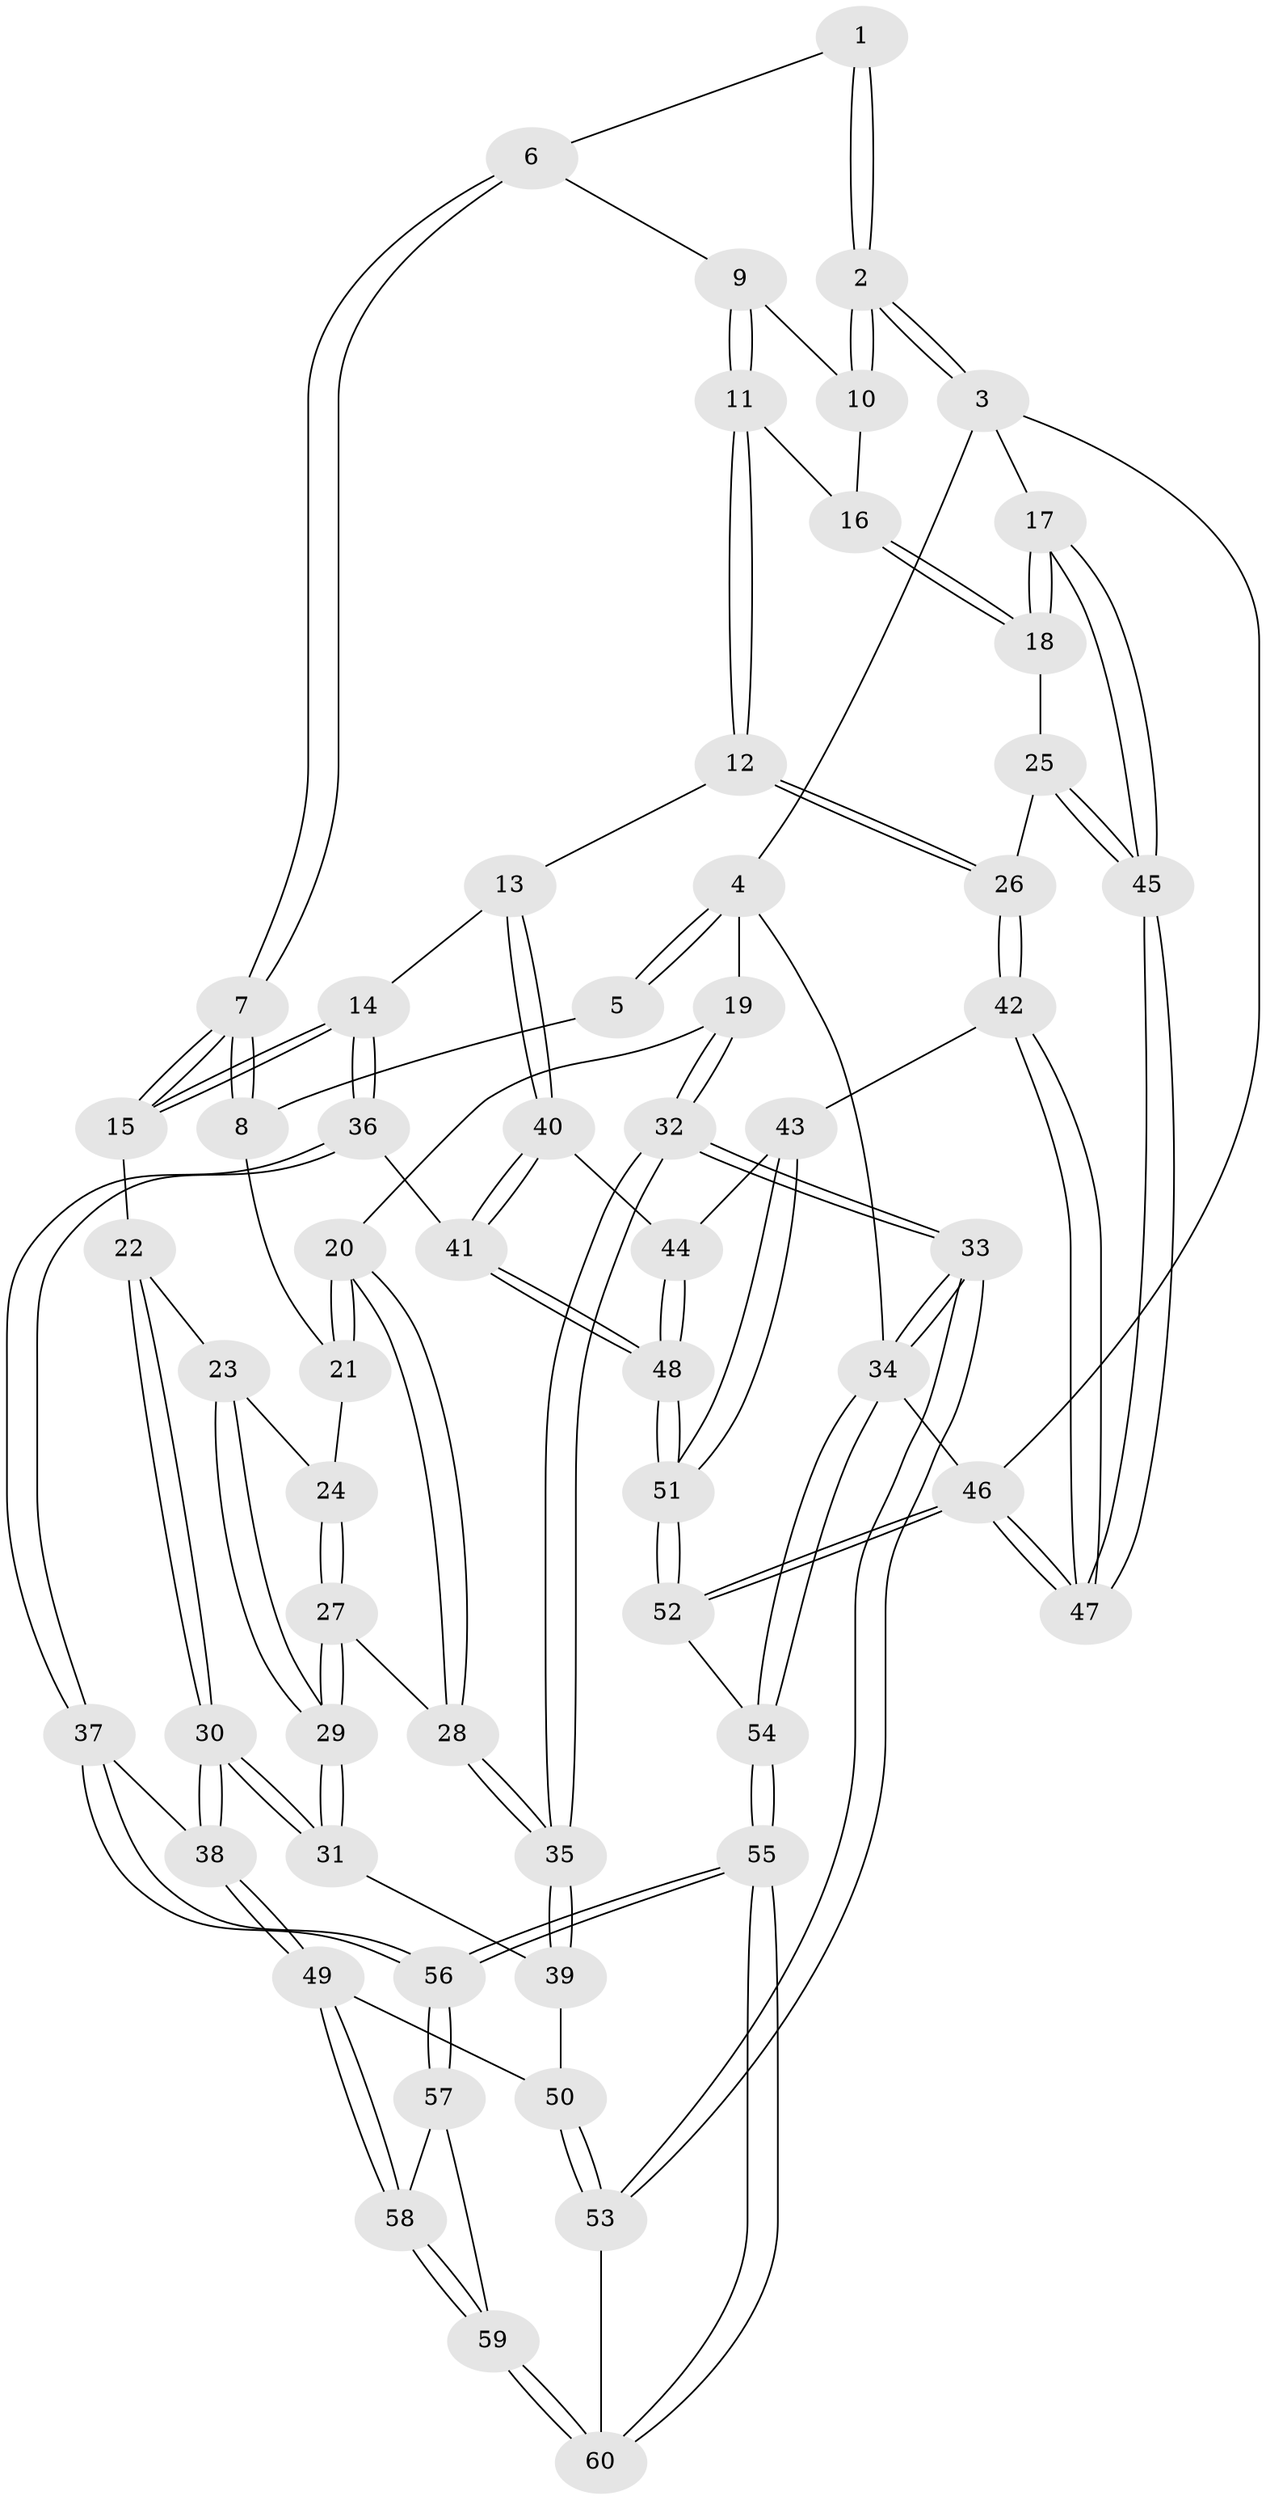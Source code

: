 // coarse degree distribution, {4: 0.3611111111111111, 6: 0.16666666666666666, 7: 0.027777777777777776, 2: 0.027777777777777776, 5: 0.3611111111111111, 3: 0.05555555555555555}
// Generated by graph-tools (version 1.1) at 2025/42/03/06/25 10:42:35]
// undirected, 60 vertices, 147 edges
graph export_dot {
graph [start="1"]
  node [color=gray90,style=filled];
  1 [pos="+0.5125098789648596+0"];
  2 [pos="+1+0"];
  3 [pos="+1+0"];
  4 [pos="+0+0"];
  5 [pos="+0.40276153702157047+0"];
  6 [pos="+0.5714990868994345+0.16821593238748617"];
  7 [pos="+0.4923152343576127+0.2511905981307522"];
  8 [pos="+0.3844003560050394+0.20749518453673718"];
  9 [pos="+0.7100757008165475+0.11293115601933092"];
  10 [pos="+1+0"];
  11 [pos="+0.7829459639195048+0.3528876341248513"];
  12 [pos="+0.7177696598646514+0.4363960967054506"];
  13 [pos="+0.6799665993957427+0.43170453818540394"];
  14 [pos="+0.537247245132135+0.36118877717338005"];
  15 [pos="+0.5285816691943539+0.35015954939205807"];
  16 [pos="+0.8886257528253443+0.27560329613498574"];
  17 [pos="+1+0.43665463977333213"];
  18 [pos="+0.9598207647132951+0.42374608656201584"];
  19 [pos="+0+0"];
  20 [pos="+0+0"];
  21 [pos="+0.21385155596727062+0.21268312824056687"];
  22 [pos="+0.3527464891027755+0.4623125026468759"];
  23 [pos="+0.2933569763529718+0.44607721675341844"];
  24 [pos="+0.22280479287413663+0.39411066851095966"];
  25 [pos="+0.8240873761017975+0.5176272089543957"];
  26 [pos="+0.803265992157666+0.5186404488897898"];
  27 [pos="+0.1732652586255036+0.4874432545916994"];
  28 [pos="+0.13495280461457793+0.5031206858111262"];
  29 [pos="+0.25773632992032003+0.5544500737466098"];
  30 [pos="+0.3256674435914821+0.6020439779372649"];
  31 [pos="+0.281680538191962+0.5870683112602498"];
  32 [pos="+0+0.728066362629"];
  33 [pos="+0+0.9653156216041602"];
  34 [pos="+0+1"];
  35 [pos="+0.04939802115019926+0.6204134193218297"];
  36 [pos="+0.4457681306616101+0.6495478604428911"];
  37 [pos="+0.43340691828486155+0.6527381739404404"];
  38 [pos="+0.36299168210475685+0.6400881539481252"];
  39 [pos="+0.1727457500488397+0.6412290742585447"];
  40 [pos="+0.6232006477830753+0.5875142582781102"];
  41 [pos="+0.4764389806172194+0.6636950920999355"];
  42 [pos="+0.7946475220991814+0.5886694232808908"];
  43 [pos="+0.7825756870327963+0.6137706443498826"];
  44 [pos="+0.6481622715699604+0.6436409259188252"];
  45 [pos="+1+0.6826105286443908"];
  46 [pos="+1+1"];
  47 [pos="+1+1"];
  48 [pos="+0.6171166530313806+0.7960962119507045"];
  49 [pos="+0.2834214936612934+0.7273361297524457"];
  50 [pos="+0.2148949921055127+0.7082862269145319"];
  51 [pos="+0.7115970642429157+0.9568543271400356"];
  52 [pos="+0.7589637465319837+1"];
  53 [pos="+0.03885501946802555+0.8897510982757766"];
  54 [pos="+0.5700081778889105+1"];
  55 [pos="+0.46515043056125677+1"];
  56 [pos="+0.3913314623435679+0.8461949175724444"];
  57 [pos="+0.36925730291491726+0.8355246672798509"];
  58 [pos="+0.28185284934694266+0.7448794226744728"];
  59 [pos="+0.2238224187705436+0.8365445056963382"];
  60 [pos="+0.180645189081697+0.8728241470484285"];
  1 -- 2;
  1 -- 2;
  1 -- 6;
  2 -- 3;
  2 -- 3;
  2 -- 10;
  2 -- 10;
  3 -- 4;
  3 -- 17;
  3 -- 46;
  4 -- 5;
  4 -- 5;
  4 -- 19;
  4 -- 34;
  5 -- 8;
  6 -- 7;
  6 -- 7;
  6 -- 9;
  7 -- 8;
  7 -- 8;
  7 -- 15;
  7 -- 15;
  8 -- 21;
  9 -- 10;
  9 -- 11;
  9 -- 11;
  10 -- 16;
  11 -- 12;
  11 -- 12;
  11 -- 16;
  12 -- 13;
  12 -- 26;
  12 -- 26;
  13 -- 14;
  13 -- 40;
  13 -- 40;
  14 -- 15;
  14 -- 15;
  14 -- 36;
  14 -- 36;
  15 -- 22;
  16 -- 18;
  16 -- 18;
  17 -- 18;
  17 -- 18;
  17 -- 45;
  17 -- 45;
  18 -- 25;
  19 -- 20;
  19 -- 32;
  19 -- 32;
  20 -- 21;
  20 -- 21;
  20 -- 28;
  20 -- 28;
  21 -- 24;
  22 -- 23;
  22 -- 30;
  22 -- 30;
  23 -- 24;
  23 -- 29;
  23 -- 29;
  24 -- 27;
  24 -- 27;
  25 -- 26;
  25 -- 45;
  25 -- 45;
  26 -- 42;
  26 -- 42;
  27 -- 28;
  27 -- 29;
  27 -- 29;
  28 -- 35;
  28 -- 35;
  29 -- 31;
  29 -- 31;
  30 -- 31;
  30 -- 31;
  30 -- 38;
  30 -- 38;
  31 -- 39;
  32 -- 33;
  32 -- 33;
  32 -- 35;
  32 -- 35;
  33 -- 34;
  33 -- 34;
  33 -- 53;
  33 -- 53;
  34 -- 54;
  34 -- 54;
  34 -- 46;
  35 -- 39;
  35 -- 39;
  36 -- 37;
  36 -- 37;
  36 -- 41;
  37 -- 38;
  37 -- 56;
  37 -- 56;
  38 -- 49;
  38 -- 49;
  39 -- 50;
  40 -- 41;
  40 -- 41;
  40 -- 44;
  41 -- 48;
  41 -- 48;
  42 -- 43;
  42 -- 47;
  42 -- 47;
  43 -- 44;
  43 -- 51;
  43 -- 51;
  44 -- 48;
  44 -- 48;
  45 -- 47;
  45 -- 47;
  46 -- 47;
  46 -- 47;
  46 -- 52;
  46 -- 52;
  48 -- 51;
  48 -- 51;
  49 -- 50;
  49 -- 58;
  49 -- 58;
  50 -- 53;
  50 -- 53;
  51 -- 52;
  51 -- 52;
  52 -- 54;
  53 -- 60;
  54 -- 55;
  54 -- 55;
  55 -- 56;
  55 -- 56;
  55 -- 60;
  55 -- 60;
  56 -- 57;
  56 -- 57;
  57 -- 58;
  57 -- 59;
  58 -- 59;
  58 -- 59;
  59 -- 60;
  59 -- 60;
}
